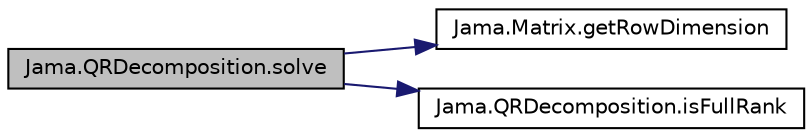 digraph "Jama.QRDecomposition.solve"
{
  edge [fontname="Helvetica",fontsize="10",labelfontname="Helvetica",labelfontsize="10"];
  node [fontname="Helvetica",fontsize="10",shape=record];
  rankdir="LR";
  Node1 [label="Jama.QRDecomposition.solve",height=0.2,width=0.4,color="black", fillcolor="grey75", style="filled" fontcolor="black"];
  Node1 -> Node2 [color="midnightblue",fontsize="10",style="solid",fontname="Helvetica"];
  Node2 [label="Jama.Matrix.getRowDimension",height=0.2,width=0.4,color="black", fillcolor="white", style="filled",URL="$class_jama_1_1_matrix.html#a1696a4fbbbc49c0e4ac665d104b3af1d"];
  Node1 -> Node3 [color="midnightblue",fontsize="10",style="solid",fontname="Helvetica"];
  Node3 [label="Jama.QRDecomposition.isFullRank",height=0.2,width=0.4,color="black", fillcolor="white", style="filled",URL="$class_jama_1_1_q_r_decomposition.html#ab7a81bd679ece0dd255aa3a786e2efed"];
}
